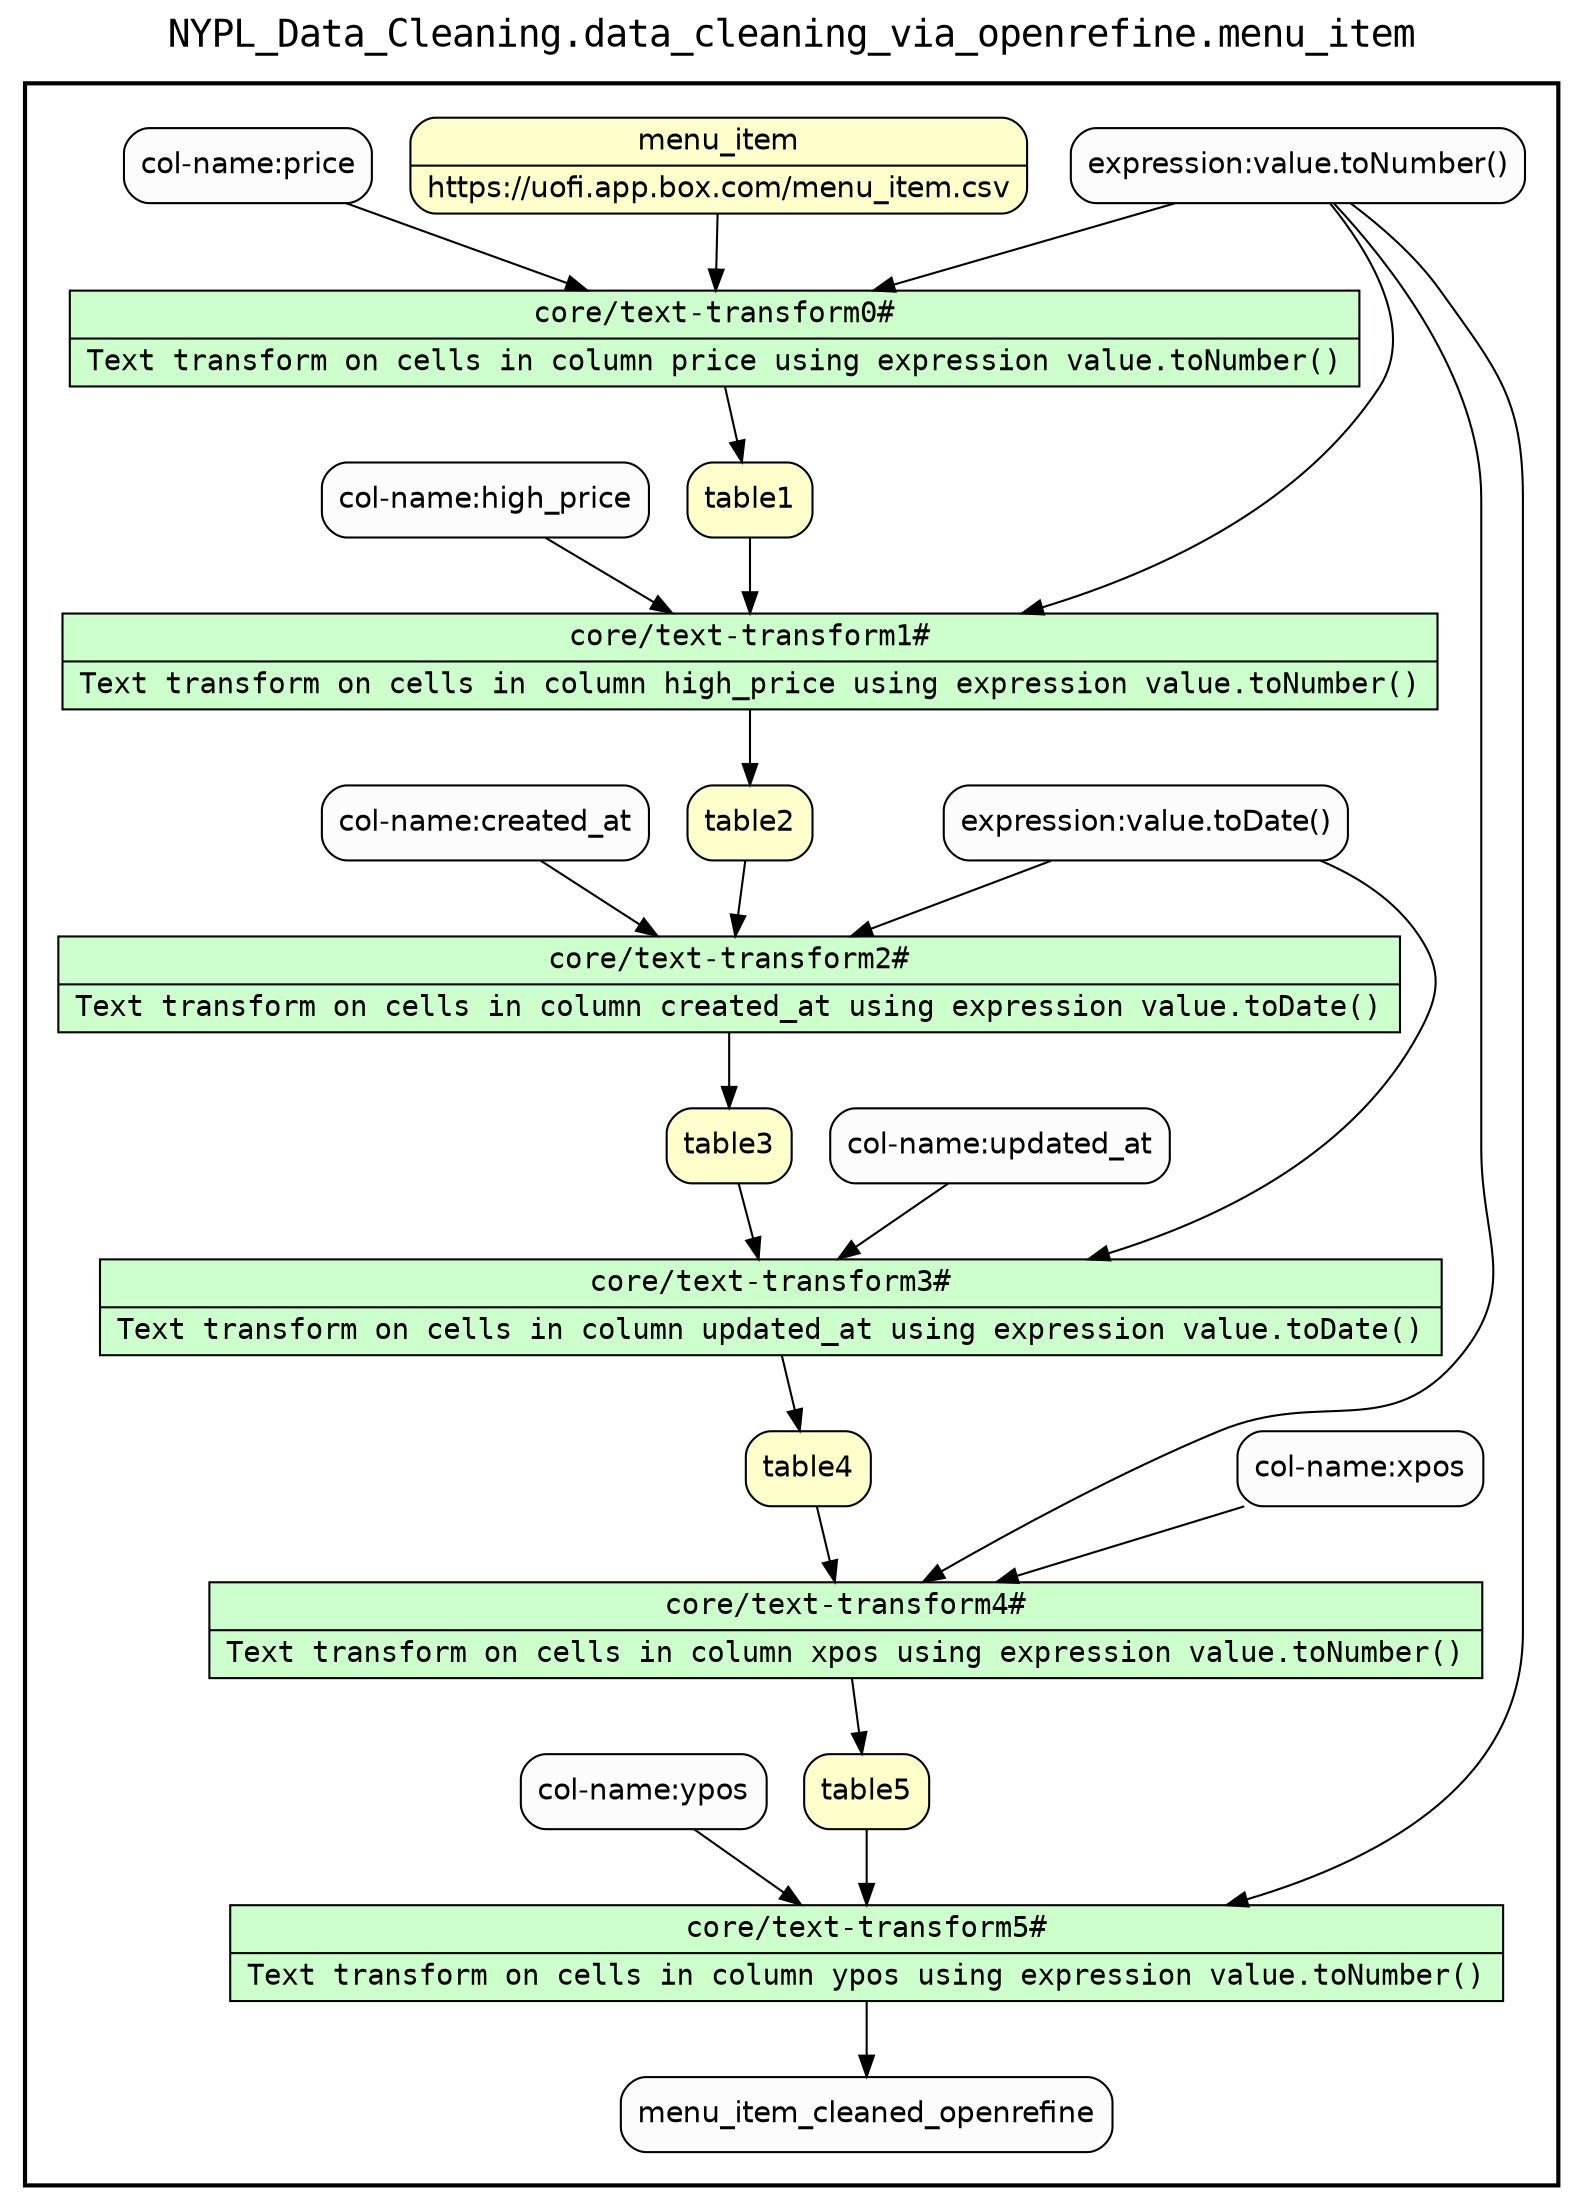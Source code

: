 
/* Start of top-level graph */
digraph Workflow {
rankdir=TB

/* Title for graph */
fontname=Courier; fontsize=18; labelloc=t
label="NYPL_Data_Cleaning.data_cleaning_via_openrefine.menu_item"

/* Start of double cluster for drawing box around nodes in workflow */
subgraph cluster_workflow_box_outer { label=""; color=black; penwidth=2
subgraph cluster_workflow_box_inner { label=""; color=white

/* Style for nodes representing atomic programs in workflow */
node[shape=box style=filled fillcolor="#CCFFCC" peripheries=1 fontname=Courier]

/* Nodes representing atomic programs in workflow */
"core/text-transform0#" [shape=record rankdir=LR label="{<f0> core/text-transform0# |<f1> Text transform on cells in column price using expression value.toNumber()}"];
"core/text-transform1#" [shape=record rankdir=LR label="{<f0> core/text-transform1# |<f1> Text transform on cells in column high_price using expression value.toNumber()}"];
"core/text-transform2#" [shape=record rankdir=LR label="{<f0> core/text-transform2# |<f1> Text transform on cells in column created_at using expression value.toDate()}"];
"core/text-transform3#" [shape=record rankdir=LR label="{<f0> core/text-transform3# |<f1> Text transform on cells in column updated_at using expression value.toDate()}"];
"core/text-transform4#" [shape=record rankdir=LR label="{<f0> core/text-transform4# |<f1> Text transform on cells in column xpos using expression value.toNumber()}"];
"core/text-transform5#" [shape=record rankdir=LR label="{<f0> core/text-transform5# |<f1> Text transform on cells in column ypos using expression value.toNumber()}"];

/* Style for nodes representing non-parameter data channels in workflow */
node[shape=box style="rounded,filled" fillcolor="#FFFFCC" peripheries=1 fontname=Helvetica]

/* Nodes for non-parameter data channels in workflow */
menu_item [shape=record rankdir=LR label="{<f0> menu_item |<f1> https\://uofi.app.box.com/menu_item.csv}"];
table1
table2
table3
table4
table5

/* Style for nodes representing parameter channels in workflow */
node[shape=box style="rounded,filled" fillcolor="#FCFCFC" peripheries=1 fontname=Helvetica]

/* Nodes representing parameter channels in workflow */
"col-name:price"
"expression:value.toNumber()"
"col-name:high_price"
"col-name:created_at"
"expression:value.toDate()"
"col-name:updated_at"
"col-name:xpos"
"col-name:ypos"

/* Edges representing connections between programs and channels */
"core/text-transform0#" -> table1
"col-name:price" -> "core/text-transform0#"
"expression:value.toNumber()" -> "core/text-transform0#"
menu_item -> "core/text-transform0#"
"core/text-transform1#" -> table2
"col-name:high_price" -> "core/text-transform1#"
"expression:value.toNumber()" -> "core/text-transform1#"
table1 -> "core/text-transform1#"
"core/text-transform2#" -> table3
"col-name:created_at" -> "core/text-transform2#"
"expression:value.toDate()" -> "core/text-transform2#"
table2 -> "core/text-transform2#"
"core/text-transform3#" -> table4
"col-name:updated_at" -> "core/text-transform3#"
"expression:value.toDate()" -> "core/text-transform3#"
table3 -> "core/text-transform3#"
"core/text-transform4#" -> table5
"col-name:xpos" -> "core/text-transform4#"
"expression:value.toNumber()" -> "core/text-transform4#"
table4 -> "core/text-transform4#"
"core/text-transform5#" -> menu_item_cleaned_openrefine
"col-name:ypos" -> "core/text-transform5#"
"expression:value.toNumber()" -> "core/text-transform5#"
table5 -> "core/text-transform5#"

/* End of double cluster for drawing box around nodes in workflow */
}}

/* End of top-level graph */
}
